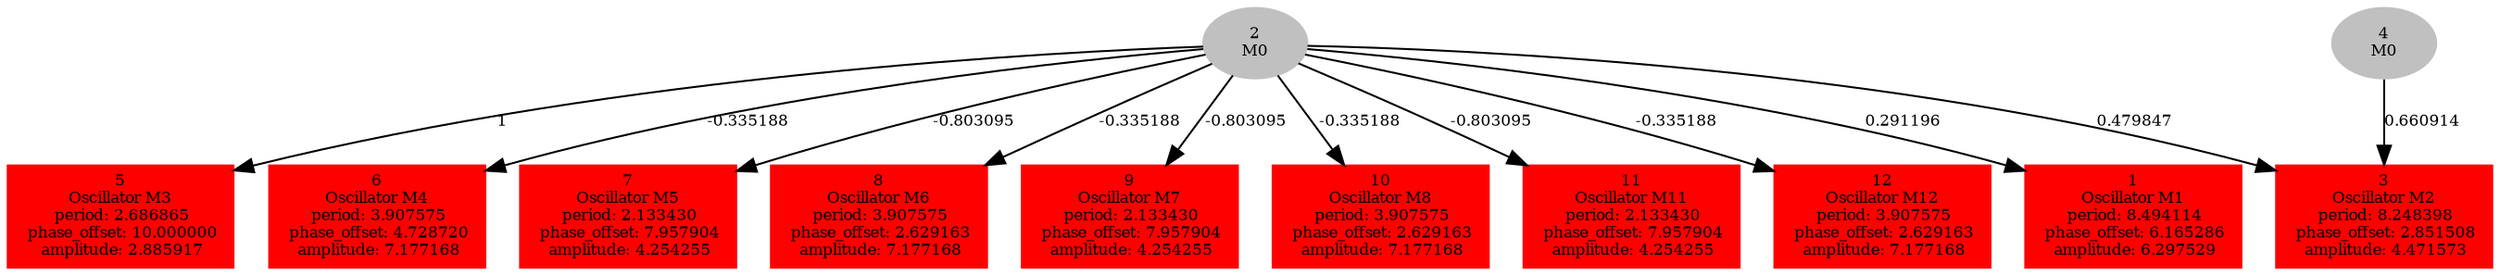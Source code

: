  digraph g{ forcelabels=true;
1 [label=<1<BR />Oscillator M1<BR /> period: 8.494114<BR /> phase_offset: 6.165286<BR /> amplitude: 6.297529>, shape=box,color=red,style=filled,fontsize=8];2[label=<2<BR/>M0>,color="grey",style=filled,fontsize=8];
3 [label=<3<BR />Oscillator M2<BR /> period: 8.248398<BR /> phase_offset: 2.851508<BR /> amplitude: 4.471573>, shape=box,color=red,style=filled,fontsize=8];4[label=<4<BR/>M0>,color="grey",style=filled,fontsize=8];
5 [label=<5<BR />Oscillator M3<BR /> period: 2.686865<BR /> phase_offset: 10.000000<BR /> amplitude: 2.885917>, shape=box,color=red,style=filled,fontsize=8];6 [label=<6<BR />Oscillator M4<BR /> period: 3.907575<BR /> phase_offset: 4.728720<BR /> amplitude: 7.177168>, shape=box,color=red,style=filled,fontsize=8];7 [label=<7<BR />Oscillator M5<BR /> period: 2.133430<BR /> phase_offset: 7.957904<BR /> amplitude: 4.254255>, shape=box,color=red,style=filled,fontsize=8];8 [label=<8<BR />Oscillator M6<BR /> period: 3.907575<BR /> phase_offset: 2.629163<BR /> amplitude: 7.177168>, shape=box,color=red,style=filled,fontsize=8];9 [label=<9<BR />Oscillator M7<BR /> period: 2.133430<BR /> phase_offset: 7.957904<BR /> amplitude: 4.254255>, shape=box,color=red,style=filled,fontsize=8];10 [label=<10<BR />Oscillator M8<BR /> period: 3.907575<BR /> phase_offset: 2.629163<BR /> amplitude: 7.177168>, shape=box,color=red,style=filled,fontsize=8];11 [label=<11<BR />Oscillator M11<BR /> period: 2.133430<BR /> phase_offset: 7.957904<BR /> amplitude: 4.254255>, shape=box,color=red,style=filled,fontsize=8];12 [label=<12<BR />Oscillator M12<BR /> period: 3.907575<BR /> phase_offset: 2.629163<BR /> amplitude: 7.177168>, shape=box,color=red,style=filled,fontsize=8];2 -> 1[label="0.291196 ",fontsize="8"];
2 -> 3[label="0.479847 ",fontsize="8"];
2 -> 5[label="1 ",fontsize="8"];
2 -> 6[label="-0.335188 ",fontsize="8"];
2 -> 7[label="-0.803095 ",fontsize="8"];
2 -> 8[label="-0.335188 ",fontsize="8"];
2 -> 9[label="-0.803095 ",fontsize="8"];
2 -> 10[label="-0.335188 ",fontsize="8"];
2 -> 11[label="-0.803095 ",fontsize="8"];
2 -> 12[label="-0.335188 ",fontsize="8"];
4 -> 3[label="0.660914 ",fontsize="8"];
 }
